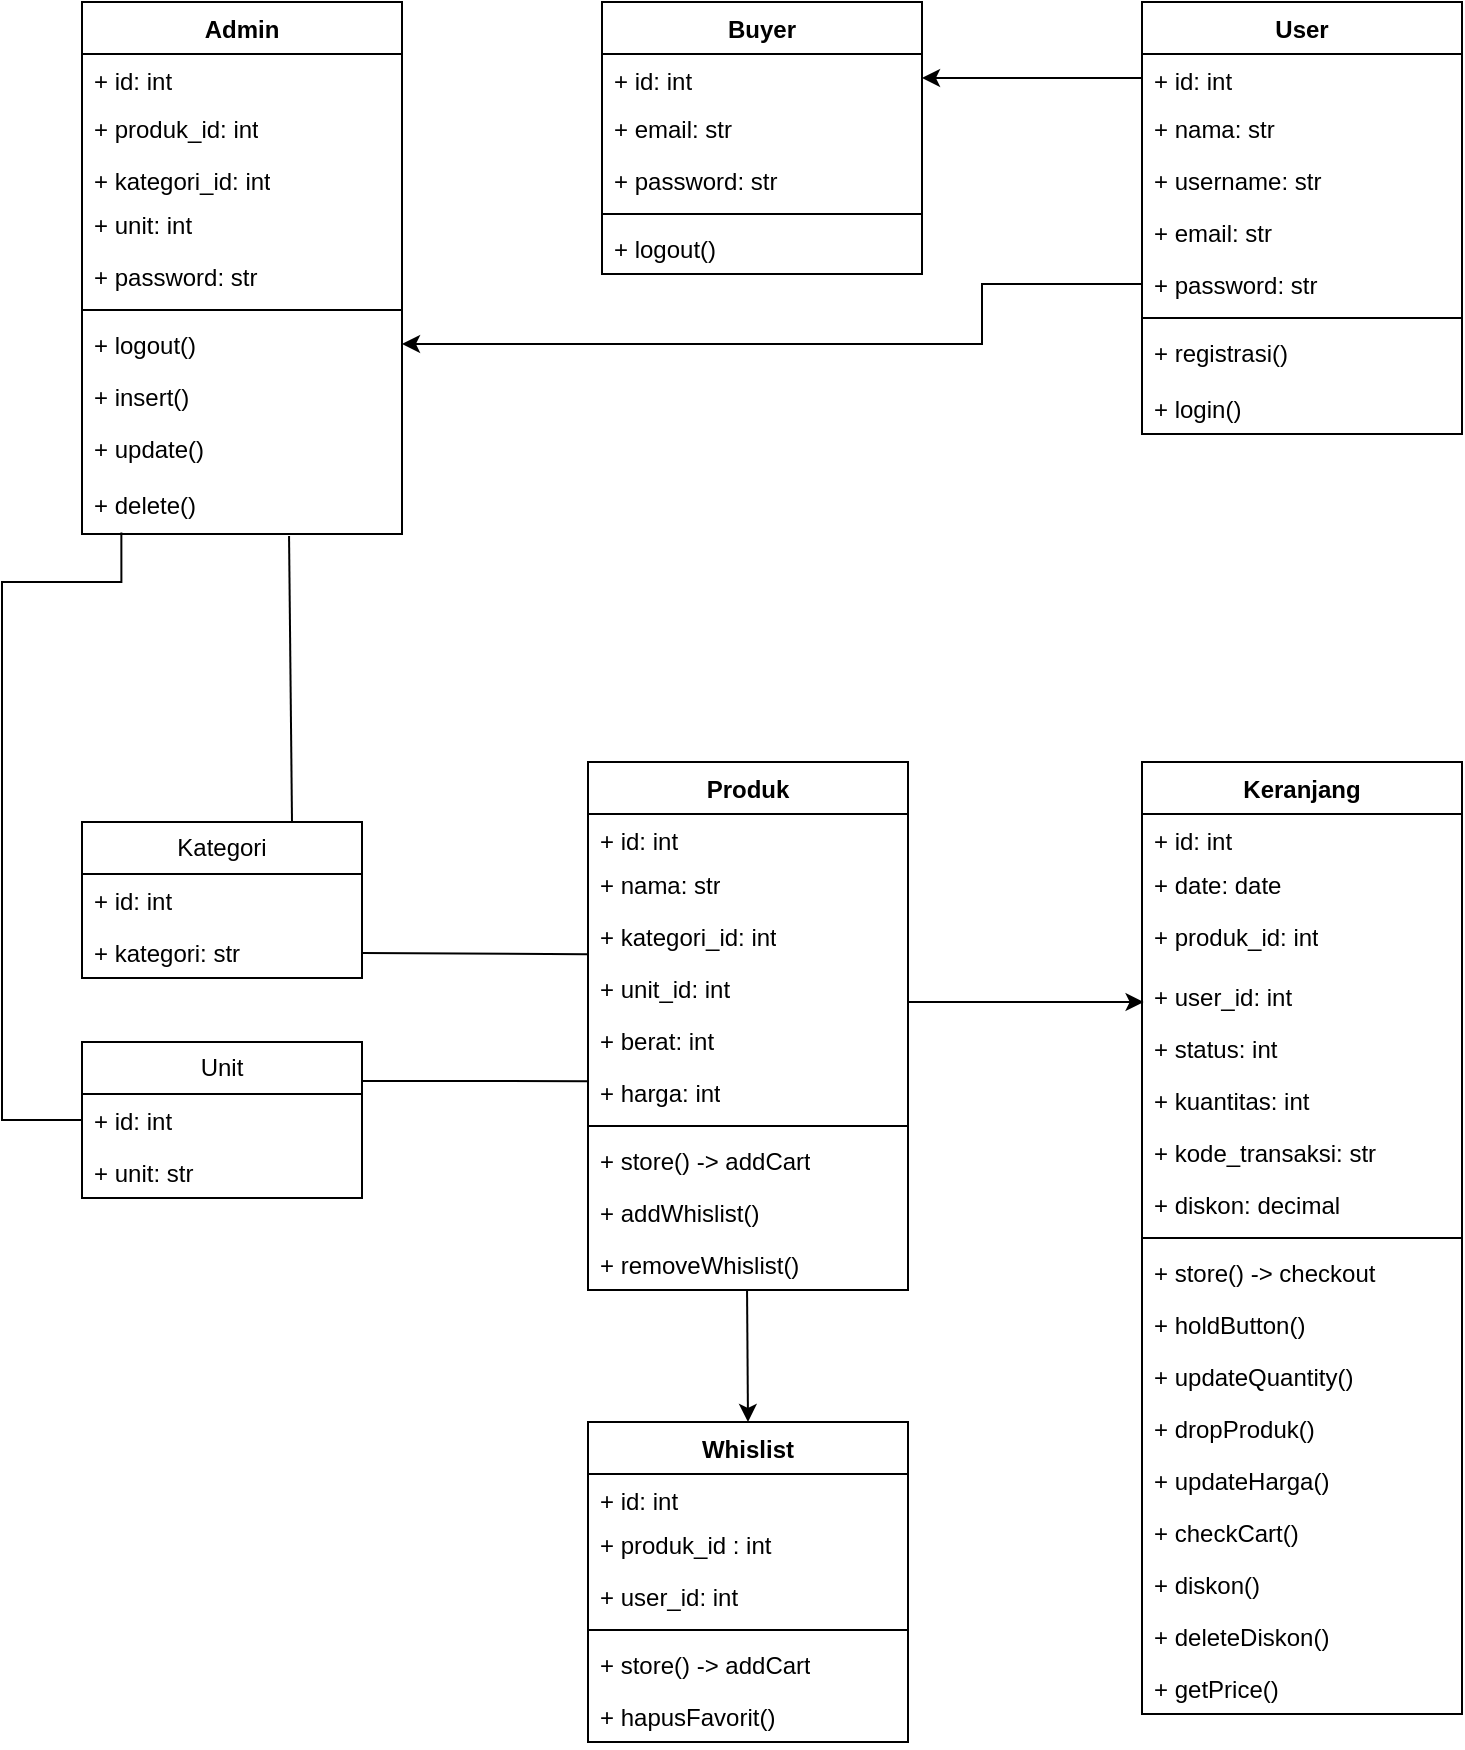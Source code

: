 <mxfile version="22.0.0" type="github">
  <diagram id="C5RBs43oDa-KdzZeNtuy" name="Page-1">
    <mxGraphModel dx="1734" dy="3258" grid="1" gridSize="10" guides="1" tooltips="1" connect="1" arrows="1" fold="1" page="1" pageScale="1" pageWidth="827" pageHeight="1169" math="0" shadow="0">
      <root>
        <mxCell id="WIyWlLk6GJQsqaUBKTNV-0" />
        <mxCell id="WIyWlLk6GJQsqaUBKTNV-1" parent="WIyWlLk6GJQsqaUBKTNV-0" />
        <mxCell id="mwWg8jiCZxlS7529xomd-0" value="Produk" style="swimlane;fontStyle=1;align=center;verticalAlign=top;childLayout=stackLayout;horizontal=1;startSize=26;horizontalStack=0;resizeParent=1;resizeParentMax=0;resizeLast=0;collapsible=1;marginBottom=0;whiteSpace=wrap;html=1;" vertex="1" parent="WIyWlLk6GJQsqaUBKTNV-1">
          <mxGeometry x="333" y="-1040" width="160" height="264" as="geometry" />
        </mxCell>
        <mxCell id="mwWg8jiCZxlS7529xomd-1" value="+ id: int" style="text;strokeColor=none;fillColor=none;align=left;verticalAlign=top;spacingLeft=4;spacingRight=4;overflow=hidden;rotatable=0;points=[[0,0.5],[1,0.5]];portConstraint=eastwest;whiteSpace=wrap;html=1;" vertex="1" parent="mwWg8jiCZxlS7529xomd-0">
          <mxGeometry y="26" width="160" height="22" as="geometry" />
        </mxCell>
        <mxCell id="mwWg8jiCZxlS7529xomd-4" value="+ nama: str" style="text;strokeColor=none;fillColor=none;align=left;verticalAlign=top;spacingLeft=4;spacingRight=4;overflow=hidden;rotatable=0;points=[[0,0.5],[1,0.5]];portConstraint=eastwest;whiteSpace=wrap;html=1;" vertex="1" parent="mwWg8jiCZxlS7529xomd-0">
          <mxGeometry y="48" width="160" height="26" as="geometry" />
        </mxCell>
        <mxCell id="mwWg8jiCZxlS7529xomd-5" value="+ kategori_id: int" style="text;strokeColor=none;fillColor=none;align=left;verticalAlign=top;spacingLeft=4;spacingRight=4;overflow=hidden;rotatable=0;points=[[0,0.5],[1,0.5]];portConstraint=eastwest;whiteSpace=wrap;html=1;" vertex="1" parent="mwWg8jiCZxlS7529xomd-0">
          <mxGeometry y="74" width="160" height="26" as="geometry" />
        </mxCell>
        <mxCell id="mwWg8jiCZxlS7529xomd-6" value="+ unit_id: int" style="text;strokeColor=none;fillColor=none;align=left;verticalAlign=top;spacingLeft=4;spacingRight=4;overflow=hidden;rotatable=0;points=[[0,0.5],[1,0.5]];portConstraint=eastwest;whiteSpace=wrap;html=1;" vertex="1" parent="mwWg8jiCZxlS7529xomd-0">
          <mxGeometry y="100" width="160" height="26" as="geometry" />
        </mxCell>
        <mxCell id="mwWg8jiCZxlS7529xomd-8" value="+ berat: int" style="text;strokeColor=none;fillColor=none;align=left;verticalAlign=top;spacingLeft=4;spacingRight=4;overflow=hidden;rotatable=0;points=[[0,0.5],[1,0.5]];portConstraint=eastwest;whiteSpace=wrap;html=1;" vertex="1" parent="mwWg8jiCZxlS7529xomd-0">
          <mxGeometry y="126" width="160" height="26" as="geometry" />
        </mxCell>
        <mxCell id="mwWg8jiCZxlS7529xomd-7" value="+ harga: int" style="text;strokeColor=none;fillColor=none;align=left;verticalAlign=top;spacingLeft=4;spacingRight=4;overflow=hidden;rotatable=0;points=[[0,0.5],[1,0.5]];portConstraint=eastwest;whiteSpace=wrap;html=1;" vertex="1" parent="mwWg8jiCZxlS7529xomd-0">
          <mxGeometry y="152" width="160" height="26" as="geometry" />
        </mxCell>
        <mxCell id="mwWg8jiCZxlS7529xomd-2" value="" style="line;strokeWidth=1;fillColor=none;align=left;verticalAlign=middle;spacingTop=-1;spacingLeft=3;spacingRight=3;rotatable=0;labelPosition=right;points=[];portConstraint=eastwest;strokeColor=inherit;" vertex="1" parent="mwWg8jiCZxlS7529xomd-0">
          <mxGeometry y="178" width="160" height="8" as="geometry" />
        </mxCell>
        <mxCell id="mwWg8jiCZxlS7529xomd-3" value="+ store() -&amp;gt; addCart" style="text;strokeColor=none;fillColor=none;align=left;verticalAlign=top;spacingLeft=4;spacingRight=4;overflow=hidden;rotatable=0;points=[[0,0.5],[1,0.5]];portConstraint=eastwest;whiteSpace=wrap;html=1;" vertex="1" parent="mwWg8jiCZxlS7529xomd-0">
          <mxGeometry y="186" width="160" height="26" as="geometry" />
        </mxCell>
        <mxCell id="mwWg8jiCZxlS7529xomd-9" value="+ addWhislist()" style="text;strokeColor=none;fillColor=none;align=left;verticalAlign=top;spacingLeft=4;spacingRight=4;overflow=hidden;rotatable=0;points=[[0,0.5],[1,0.5]];portConstraint=eastwest;whiteSpace=wrap;html=1;" vertex="1" parent="mwWg8jiCZxlS7529xomd-0">
          <mxGeometry y="212" width="160" height="26" as="geometry" />
        </mxCell>
        <mxCell id="mwWg8jiCZxlS7529xomd-10" value="+ removeWhislist()" style="text;strokeColor=none;fillColor=none;align=left;verticalAlign=top;spacingLeft=4;spacingRight=4;overflow=hidden;rotatable=0;points=[[0,0.5],[1,0.5]];portConstraint=eastwest;whiteSpace=wrap;html=1;" vertex="1" parent="mwWg8jiCZxlS7529xomd-0">
          <mxGeometry y="238" width="160" height="26" as="geometry" />
        </mxCell>
        <mxCell id="mwWg8jiCZxlS7529xomd-11" value="Keranjang" style="swimlane;fontStyle=1;align=center;verticalAlign=top;childLayout=stackLayout;horizontal=1;startSize=26;horizontalStack=0;resizeParent=1;resizeParentMax=0;resizeLast=0;collapsible=1;marginBottom=0;whiteSpace=wrap;html=1;" vertex="1" parent="WIyWlLk6GJQsqaUBKTNV-1">
          <mxGeometry x="610" y="-1040" width="160" height="476" as="geometry" />
        </mxCell>
        <mxCell id="mwWg8jiCZxlS7529xomd-12" value="+ id: int" style="text;strokeColor=none;fillColor=none;align=left;verticalAlign=top;spacingLeft=4;spacingRight=4;overflow=hidden;rotatable=0;points=[[0,0.5],[1,0.5]];portConstraint=eastwest;whiteSpace=wrap;html=1;" vertex="1" parent="mwWg8jiCZxlS7529xomd-11">
          <mxGeometry y="26" width="160" height="22" as="geometry" />
        </mxCell>
        <mxCell id="mwWg8jiCZxlS7529xomd-13" value="+ date: date" style="text;strokeColor=none;fillColor=none;align=left;verticalAlign=top;spacingLeft=4;spacingRight=4;overflow=hidden;rotatable=0;points=[[0,0.5],[1,0.5]];portConstraint=eastwest;whiteSpace=wrap;html=1;" vertex="1" parent="mwWg8jiCZxlS7529xomd-11">
          <mxGeometry y="48" width="160" height="26" as="geometry" />
        </mxCell>
        <mxCell id="mwWg8jiCZxlS7529xomd-14" value="+ produk_id: int" style="text;strokeColor=none;fillColor=none;align=left;verticalAlign=top;spacingLeft=4;spacingRight=4;overflow=hidden;rotatable=0;points=[[0,0.5],[1,0.5]];portConstraint=eastwest;whiteSpace=wrap;html=1;" vertex="1" parent="mwWg8jiCZxlS7529xomd-11">
          <mxGeometry y="74" width="160" height="30" as="geometry" />
        </mxCell>
        <mxCell id="mwWg8jiCZxlS7529xomd-15" value="+ user_id: int" style="text;strokeColor=none;fillColor=none;align=left;verticalAlign=top;spacingLeft=4;spacingRight=4;overflow=hidden;rotatable=0;points=[[0,0.5],[1,0.5]];portConstraint=eastwest;whiteSpace=wrap;html=1;" vertex="1" parent="mwWg8jiCZxlS7529xomd-11">
          <mxGeometry y="104" width="160" height="26" as="geometry" />
        </mxCell>
        <mxCell id="mwWg8jiCZxlS7529xomd-16" value="+ status: int" style="text;strokeColor=none;fillColor=none;align=left;verticalAlign=top;spacingLeft=4;spacingRight=4;overflow=hidden;rotatable=0;points=[[0,0.5],[1,0.5]];portConstraint=eastwest;whiteSpace=wrap;html=1;" vertex="1" parent="mwWg8jiCZxlS7529xomd-11">
          <mxGeometry y="130" width="160" height="26" as="geometry" />
        </mxCell>
        <mxCell id="mwWg8jiCZxlS7529xomd-17" value="+ kuantitas: int" style="text;strokeColor=none;fillColor=none;align=left;verticalAlign=top;spacingLeft=4;spacingRight=4;overflow=hidden;rotatable=0;points=[[0,0.5],[1,0.5]];portConstraint=eastwest;whiteSpace=wrap;html=1;" vertex="1" parent="mwWg8jiCZxlS7529xomd-11">
          <mxGeometry y="156" width="160" height="26" as="geometry" />
        </mxCell>
        <mxCell id="mwWg8jiCZxlS7529xomd-23" value="+ kode_transaksi: str" style="text;strokeColor=none;fillColor=none;align=left;verticalAlign=top;spacingLeft=4;spacingRight=4;overflow=hidden;rotatable=0;points=[[0,0.5],[1,0.5]];portConstraint=eastwest;whiteSpace=wrap;html=1;" vertex="1" parent="mwWg8jiCZxlS7529xomd-11">
          <mxGeometry y="182" width="160" height="26" as="geometry" />
        </mxCell>
        <mxCell id="mwWg8jiCZxlS7529xomd-24" value="+ diskon: decimal" style="text;strokeColor=none;fillColor=none;align=left;verticalAlign=top;spacingLeft=4;spacingRight=4;overflow=hidden;rotatable=0;points=[[0,0.5],[1,0.5]];portConstraint=eastwest;whiteSpace=wrap;html=1;" vertex="1" parent="mwWg8jiCZxlS7529xomd-11">
          <mxGeometry y="208" width="160" height="26" as="geometry" />
        </mxCell>
        <mxCell id="mwWg8jiCZxlS7529xomd-18" value="" style="line;strokeWidth=1;fillColor=none;align=left;verticalAlign=middle;spacingTop=-1;spacingLeft=3;spacingRight=3;rotatable=0;labelPosition=right;points=[];portConstraint=eastwest;strokeColor=inherit;" vertex="1" parent="mwWg8jiCZxlS7529xomd-11">
          <mxGeometry y="234" width="160" height="8" as="geometry" />
        </mxCell>
        <mxCell id="mwWg8jiCZxlS7529xomd-19" value="+ store() -&amp;gt; checkout" style="text;strokeColor=none;fillColor=none;align=left;verticalAlign=top;spacingLeft=4;spacingRight=4;overflow=hidden;rotatable=0;points=[[0,0.5],[1,0.5]];portConstraint=eastwest;whiteSpace=wrap;html=1;" vertex="1" parent="mwWg8jiCZxlS7529xomd-11">
          <mxGeometry y="242" width="160" height="26" as="geometry" />
        </mxCell>
        <mxCell id="mwWg8jiCZxlS7529xomd-20" value="+ holdButton()" style="text;strokeColor=none;fillColor=none;align=left;verticalAlign=top;spacingLeft=4;spacingRight=4;overflow=hidden;rotatable=0;points=[[0,0.5],[1,0.5]];portConstraint=eastwest;whiteSpace=wrap;html=1;" vertex="1" parent="mwWg8jiCZxlS7529xomd-11">
          <mxGeometry y="268" width="160" height="26" as="geometry" />
        </mxCell>
        <mxCell id="mwWg8jiCZxlS7529xomd-21" value="+ updateQuantity()" style="text;strokeColor=none;fillColor=none;align=left;verticalAlign=top;spacingLeft=4;spacingRight=4;overflow=hidden;rotatable=0;points=[[0,0.5],[1,0.5]];portConstraint=eastwest;whiteSpace=wrap;html=1;" vertex="1" parent="mwWg8jiCZxlS7529xomd-11">
          <mxGeometry y="294" width="160" height="26" as="geometry" />
        </mxCell>
        <mxCell id="mwWg8jiCZxlS7529xomd-25" value="+ dropProduk()" style="text;strokeColor=none;fillColor=none;align=left;verticalAlign=top;spacingLeft=4;spacingRight=4;overflow=hidden;rotatable=0;points=[[0,0.5],[1,0.5]];portConstraint=eastwest;whiteSpace=wrap;html=1;" vertex="1" parent="mwWg8jiCZxlS7529xomd-11">
          <mxGeometry y="320" width="160" height="26" as="geometry" />
        </mxCell>
        <mxCell id="mwWg8jiCZxlS7529xomd-26" value="+ updateHarga()" style="text;strokeColor=none;fillColor=none;align=left;verticalAlign=top;spacingLeft=4;spacingRight=4;overflow=hidden;rotatable=0;points=[[0,0.5],[1,0.5]];portConstraint=eastwest;whiteSpace=wrap;html=1;" vertex="1" parent="mwWg8jiCZxlS7529xomd-11">
          <mxGeometry y="346" width="160" height="26" as="geometry" />
        </mxCell>
        <mxCell id="mwWg8jiCZxlS7529xomd-27" value="+ checkCart()" style="text;strokeColor=none;fillColor=none;align=left;verticalAlign=top;spacingLeft=4;spacingRight=4;overflow=hidden;rotatable=0;points=[[0,0.5],[1,0.5]];portConstraint=eastwest;whiteSpace=wrap;html=1;" vertex="1" parent="mwWg8jiCZxlS7529xomd-11">
          <mxGeometry y="372" width="160" height="26" as="geometry" />
        </mxCell>
        <mxCell id="mwWg8jiCZxlS7529xomd-29" value="+ diskon()" style="text;strokeColor=none;fillColor=none;align=left;verticalAlign=top;spacingLeft=4;spacingRight=4;overflow=hidden;rotatable=0;points=[[0,0.5],[1,0.5]];portConstraint=eastwest;whiteSpace=wrap;html=1;" vertex="1" parent="mwWg8jiCZxlS7529xomd-11">
          <mxGeometry y="398" width="160" height="26" as="geometry" />
        </mxCell>
        <mxCell id="mwWg8jiCZxlS7529xomd-28" value="+ deleteDiskon()" style="text;strokeColor=none;fillColor=none;align=left;verticalAlign=top;spacingLeft=4;spacingRight=4;overflow=hidden;rotatable=0;points=[[0,0.5],[1,0.5]];portConstraint=eastwest;whiteSpace=wrap;html=1;" vertex="1" parent="mwWg8jiCZxlS7529xomd-11">
          <mxGeometry y="424" width="160" height="26" as="geometry" />
        </mxCell>
        <mxCell id="mwWg8jiCZxlS7529xomd-30" value="+ getPrice()" style="text;strokeColor=none;fillColor=none;align=left;verticalAlign=top;spacingLeft=4;spacingRight=4;overflow=hidden;rotatable=0;points=[[0,0.5],[1,0.5]];portConstraint=eastwest;whiteSpace=wrap;html=1;" vertex="1" parent="mwWg8jiCZxlS7529xomd-11">
          <mxGeometry y="450" width="160" height="26" as="geometry" />
        </mxCell>
        <mxCell id="mwWg8jiCZxlS7529xomd-31" value="Whislist" style="swimlane;fontStyle=1;align=center;verticalAlign=top;childLayout=stackLayout;horizontal=1;startSize=26;horizontalStack=0;resizeParent=1;resizeParentMax=0;resizeLast=0;collapsible=1;marginBottom=0;whiteSpace=wrap;html=1;" vertex="1" parent="WIyWlLk6GJQsqaUBKTNV-1">
          <mxGeometry x="333" y="-710" width="160" height="160" as="geometry" />
        </mxCell>
        <mxCell id="mwWg8jiCZxlS7529xomd-32" value="+ id: int" style="text;strokeColor=none;fillColor=none;align=left;verticalAlign=top;spacingLeft=4;spacingRight=4;overflow=hidden;rotatable=0;points=[[0,0.5],[1,0.5]];portConstraint=eastwest;whiteSpace=wrap;html=1;" vertex="1" parent="mwWg8jiCZxlS7529xomd-31">
          <mxGeometry y="26" width="160" height="22" as="geometry" />
        </mxCell>
        <mxCell id="mwWg8jiCZxlS7529xomd-33" value="+ produk_id : int" style="text;strokeColor=none;fillColor=none;align=left;verticalAlign=top;spacingLeft=4;spacingRight=4;overflow=hidden;rotatable=0;points=[[0,0.5],[1,0.5]];portConstraint=eastwest;whiteSpace=wrap;html=1;" vertex="1" parent="mwWg8jiCZxlS7529xomd-31">
          <mxGeometry y="48" width="160" height="26" as="geometry" />
        </mxCell>
        <mxCell id="mwWg8jiCZxlS7529xomd-34" value="+ user_id: int" style="text;strokeColor=none;fillColor=none;align=left;verticalAlign=top;spacingLeft=4;spacingRight=4;overflow=hidden;rotatable=0;points=[[0,0.5],[1,0.5]];portConstraint=eastwest;whiteSpace=wrap;html=1;" vertex="1" parent="mwWg8jiCZxlS7529xomd-31">
          <mxGeometry y="74" width="160" height="26" as="geometry" />
        </mxCell>
        <mxCell id="mwWg8jiCZxlS7529xomd-38" value="" style="line;strokeWidth=1;fillColor=none;align=left;verticalAlign=middle;spacingTop=-1;spacingLeft=3;spacingRight=3;rotatable=0;labelPosition=right;points=[];portConstraint=eastwest;strokeColor=inherit;" vertex="1" parent="mwWg8jiCZxlS7529xomd-31">
          <mxGeometry y="100" width="160" height="8" as="geometry" />
        </mxCell>
        <mxCell id="mwWg8jiCZxlS7529xomd-39" value="+ store() -&amp;gt; addCart" style="text;strokeColor=none;fillColor=none;align=left;verticalAlign=top;spacingLeft=4;spacingRight=4;overflow=hidden;rotatable=0;points=[[0,0.5],[1,0.5]];portConstraint=eastwest;whiteSpace=wrap;html=1;" vertex="1" parent="mwWg8jiCZxlS7529xomd-31">
          <mxGeometry y="108" width="160" height="26" as="geometry" />
        </mxCell>
        <mxCell id="mwWg8jiCZxlS7529xomd-40" value="+ hapusFavorit()" style="text;strokeColor=none;fillColor=none;align=left;verticalAlign=top;spacingLeft=4;spacingRight=4;overflow=hidden;rotatable=0;points=[[0,0.5],[1,0.5]];portConstraint=eastwest;whiteSpace=wrap;html=1;" vertex="1" parent="mwWg8jiCZxlS7529xomd-31">
          <mxGeometry y="134" width="160" height="26" as="geometry" />
        </mxCell>
        <mxCell id="mwWg8jiCZxlS7529xomd-50" value="Kategori" style="swimlane;fontStyle=0;childLayout=stackLayout;horizontal=1;startSize=26;fillColor=none;horizontalStack=0;resizeParent=1;resizeParentMax=0;resizeLast=0;collapsible=1;marginBottom=0;whiteSpace=wrap;html=1;" vertex="1" parent="WIyWlLk6GJQsqaUBKTNV-1">
          <mxGeometry x="80" y="-1010" width="140" height="78" as="geometry" />
        </mxCell>
        <mxCell id="mwWg8jiCZxlS7529xomd-51" value="+ id: int" style="text;strokeColor=none;fillColor=none;align=left;verticalAlign=top;spacingLeft=4;spacingRight=4;overflow=hidden;rotatable=0;points=[[0,0.5],[1,0.5]];portConstraint=eastwest;whiteSpace=wrap;html=1;" vertex="1" parent="mwWg8jiCZxlS7529xomd-50">
          <mxGeometry y="26" width="140" height="26" as="geometry" />
        </mxCell>
        <mxCell id="mwWg8jiCZxlS7529xomd-52" value="+ kategori: str" style="text;strokeColor=none;fillColor=none;align=left;verticalAlign=top;spacingLeft=4;spacingRight=4;overflow=hidden;rotatable=0;points=[[0,0.5],[1,0.5]];portConstraint=eastwest;whiteSpace=wrap;html=1;" vertex="1" parent="mwWg8jiCZxlS7529xomd-50">
          <mxGeometry y="52" width="140" height="26" as="geometry" />
        </mxCell>
        <mxCell id="mwWg8jiCZxlS7529xomd-111" style="edgeStyle=orthogonalEdgeStyle;shape=connector;rounded=0;orthogonalLoop=1;jettySize=auto;html=1;labelBackgroundColor=default;strokeColor=default;align=center;verticalAlign=middle;fontFamily=Helvetica;fontSize=11;fontColor=default;endArrow=none;entryX=0.123;entryY=0.973;entryDx=0;entryDy=0;entryPerimeter=0;endFill=0;exitX=0;exitY=0.5;exitDx=0;exitDy=0;" edge="1" parent="WIyWlLk6GJQsqaUBKTNV-1" source="mwWg8jiCZxlS7529xomd-54" target="mwWg8jiCZxlS7529xomd-90">
          <mxGeometry relative="1" as="geometry">
            <mxPoint x="60" y="-1152" as="targetPoint" />
            <mxPoint x="80" y="-703.0" as="sourcePoint" />
            <Array as="points">
              <mxPoint x="40" y="-861" />
              <mxPoint x="40" y="-1130" />
              <mxPoint x="100" y="-1130" />
            </Array>
          </mxGeometry>
        </mxCell>
        <mxCell id="mwWg8jiCZxlS7529xomd-54" value="Unit" style="swimlane;fontStyle=0;childLayout=stackLayout;horizontal=1;startSize=26;fillColor=none;horizontalStack=0;resizeParent=1;resizeParentMax=0;resizeLast=0;collapsible=1;marginBottom=0;whiteSpace=wrap;html=1;" vertex="1" parent="WIyWlLk6GJQsqaUBKTNV-1">
          <mxGeometry x="80" y="-900" width="140" height="78" as="geometry" />
        </mxCell>
        <mxCell id="mwWg8jiCZxlS7529xomd-55" value="+ id: int" style="text;strokeColor=none;fillColor=none;align=left;verticalAlign=top;spacingLeft=4;spacingRight=4;overflow=hidden;rotatable=0;points=[[0,0.5],[1,0.5]];portConstraint=eastwest;whiteSpace=wrap;html=1;" vertex="1" parent="mwWg8jiCZxlS7529xomd-54">
          <mxGeometry y="26" width="140" height="26" as="geometry" />
        </mxCell>
        <mxCell id="mwWg8jiCZxlS7529xomd-56" value="+ unit: str" style="text;strokeColor=none;fillColor=none;align=left;verticalAlign=top;spacingLeft=4;spacingRight=4;overflow=hidden;rotatable=0;points=[[0,0.5],[1,0.5]];portConstraint=eastwest;whiteSpace=wrap;html=1;" vertex="1" parent="mwWg8jiCZxlS7529xomd-54">
          <mxGeometry y="52" width="140" height="26" as="geometry" />
        </mxCell>
        <mxCell id="mwWg8jiCZxlS7529xomd-69" value="User" style="swimlane;fontStyle=1;align=center;verticalAlign=top;childLayout=stackLayout;horizontal=1;startSize=26;horizontalStack=0;resizeParent=1;resizeParentMax=0;resizeLast=0;collapsible=1;marginBottom=0;whiteSpace=wrap;html=1;" vertex="1" parent="WIyWlLk6GJQsqaUBKTNV-1">
          <mxGeometry x="610" y="-1420" width="160" height="216" as="geometry" />
        </mxCell>
        <mxCell id="mwWg8jiCZxlS7529xomd-70" value="+ id: int" style="text;strokeColor=none;fillColor=none;align=left;verticalAlign=top;spacingLeft=4;spacingRight=4;overflow=hidden;rotatable=0;points=[[0,0.5],[1,0.5]];portConstraint=eastwest;whiteSpace=wrap;html=1;" vertex="1" parent="mwWg8jiCZxlS7529xomd-69">
          <mxGeometry y="26" width="160" height="24" as="geometry" />
        </mxCell>
        <mxCell id="mwWg8jiCZxlS7529xomd-71" value="+ nama: str&amp;nbsp;" style="text;strokeColor=none;fillColor=none;align=left;verticalAlign=top;spacingLeft=4;spacingRight=4;overflow=hidden;rotatable=0;points=[[0,0.5],[1,0.5]];portConstraint=eastwest;whiteSpace=wrap;html=1;" vertex="1" parent="mwWg8jiCZxlS7529xomd-69">
          <mxGeometry y="50" width="160" height="26" as="geometry" />
        </mxCell>
        <mxCell id="mwWg8jiCZxlS7529xomd-77" value="+ username: str&amp;nbsp;" style="text;strokeColor=none;fillColor=none;align=left;verticalAlign=top;spacingLeft=4;spacingRight=4;overflow=hidden;rotatable=0;points=[[0,0.5],[1,0.5]];portConstraint=eastwest;whiteSpace=wrap;html=1;" vertex="1" parent="mwWg8jiCZxlS7529xomd-69">
          <mxGeometry y="76" width="160" height="26" as="geometry" />
        </mxCell>
        <mxCell id="mwWg8jiCZxlS7529xomd-72" value="+ email: str" style="text;strokeColor=none;fillColor=none;align=left;verticalAlign=top;spacingLeft=4;spacingRight=4;overflow=hidden;rotatable=0;points=[[0,0.5],[1,0.5]];portConstraint=eastwest;whiteSpace=wrap;html=1;" vertex="1" parent="mwWg8jiCZxlS7529xomd-69">
          <mxGeometry y="102" width="160" height="26" as="geometry" />
        </mxCell>
        <mxCell id="mwWg8jiCZxlS7529xomd-76" value="+ password: str" style="text;strokeColor=none;fillColor=none;align=left;verticalAlign=top;spacingLeft=4;spacingRight=4;overflow=hidden;rotatable=0;points=[[0,0.5],[1,0.5]];portConstraint=eastwest;whiteSpace=wrap;html=1;" vertex="1" parent="mwWg8jiCZxlS7529xomd-69">
          <mxGeometry y="128" width="160" height="26" as="geometry" />
        </mxCell>
        <mxCell id="mwWg8jiCZxlS7529xomd-73" value="" style="line;strokeWidth=1;fillColor=none;align=left;verticalAlign=middle;spacingTop=-1;spacingLeft=3;spacingRight=3;rotatable=0;labelPosition=right;points=[];portConstraint=eastwest;strokeColor=inherit;" vertex="1" parent="mwWg8jiCZxlS7529xomd-69">
          <mxGeometry y="154" width="160" height="8" as="geometry" />
        </mxCell>
        <mxCell id="mwWg8jiCZxlS7529xomd-75" value="+ registrasi()" style="text;strokeColor=none;fillColor=none;align=left;verticalAlign=top;spacingLeft=4;spacingRight=4;overflow=hidden;rotatable=0;points=[[0,0.5],[1,0.5]];portConstraint=eastwest;whiteSpace=wrap;html=1;" vertex="1" parent="mwWg8jiCZxlS7529xomd-69">
          <mxGeometry y="162" width="160" height="28" as="geometry" />
        </mxCell>
        <mxCell id="mwWg8jiCZxlS7529xomd-74" value="+ login()" style="text;strokeColor=none;fillColor=none;align=left;verticalAlign=top;spacingLeft=4;spacingRight=4;overflow=hidden;rotatable=0;points=[[0,0.5],[1,0.5]];portConstraint=eastwest;whiteSpace=wrap;html=1;" vertex="1" parent="mwWg8jiCZxlS7529xomd-69">
          <mxGeometry y="190" width="160" height="26" as="geometry" />
        </mxCell>
        <mxCell id="mwWg8jiCZxlS7529xomd-80" value="Admin" style="swimlane;fontStyle=1;align=center;verticalAlign=top;childLayout=stackLayout;horizontal=1;startSize=26;horizontalStack=0;resizeParent=1;resizeParentMax=0;resizeLast=0;collapsible=1;marginBottom=0;whiteSpace=wrap;html=1;" vertex="1" parent="WIyWlLk6GJQsqaUBKTNV-1">
          <mxGeometry x="80" y="-1420" width="160" height="266" as="geometry" />
        </mxCell>
        <mxCell id="mwWg8jiCZxlS7529xomd-81" value="+ id: int" style="text;strokeColor=none;fillColor=none;align=left;verticalAlign=top;spacingLeft=4;spacingRight=4;overflow=hidden;rotatable=0;points=[[0,0.5],[1,0.5]];portConstraint=eastwest;whiteSpace=wrap;html=1;" vertex="1" parent="mwWg8jiCZxlS7529xomd-80">
          <mxGeometry y="26" width="160" height="24" as="geometry" />
        </mxCell>
        <mxCell id="mwWg8jiCZxlS7529xomd-82" value="+ produk_id: int" style="text;strokeColor=none;fillColor=none;align=left;verticalAlign=top;spacingLeft=4;spacingRight=4;overflow=hidden;rotatable=0;points=[[0,0.5],[1,0.5]];portConstraint=eastwest;whiteSpace=wrap;html=1;" vertex="1" parent="mwWg8jiCZxlS7529xomd-80">
          <mxGeometry y="50" width="160" height="26" as="geometry" />
        </mxCell>
        <mxCell id="mwWg8jiCZxlS7529xomd-83" value="+ kategori_id: int" style="text;strokeColor=none;fillColor=none;align=left;verticalAlign=top;spacingLeft=4;spacingRight=4;overflow=hidden;rotatable=0;points=[[0,0.5],[1,0.5]];portConstraint=eastwest;whiteSpace=wrap;html=1;" vertex="1" parent="mwWg8jiCZxlS7529xomd-80">
          <mxGeometry y="76" width="160" height="22" as="geometry" />
        </mxCell>
        <mxCell id="mwWg8jiCZxlS7529xomd-84" value="+ unit: int" style="text;strokeColor=none;fillColor=none;align=left;verticalAlign=top;spacingLeft=4;spacingRight=4;overflow=hidden;rotatable=0;points=[[0,0.5],[1,0.5]];portConstraint=eastwest;whiteSpace=wrap;html=1;" vertex="1" parent="mwWg8jiCZxlS7529xomd-80">
          <mxGeometry y="98" width="160" height="26" as="geometry" />
        </mxCell>
        <mxCell id="mwWg8jiCZxlS7529xomd-85" value="+ password: str" style="text;strokeColor=none;fillColor=none;align=left;verticalAlign=top;spacingLeft=4;spacingRight=4;overflow=hidden;rotatable=0;points=[[0,0.5],[1,0.5]];portConstraint=eastwest;whiteSpace=wrap;html=1;" vertex="1" parent="mwWg8jiCZxlS7529xomd-80">
          <mxGeometry y="124" width="160" height="26" as="geometry" />
        </mxCell>
        <mxCell id="mwWg8jiCZxlS7529xomd-86" value="" style="line;strokeWidth=1;fillColor=none;align=left;verticalAlign=middle;spacingTop=-1;spacingLeft=3;spacingRight=3;rotatable=0;labelPosition=right;points=[];portConstraint=eastwest;strokeColor=inherit;" vertex="1" parent="mwWg8jiCZxlS7529xomd-80">
          <mxGeometry y="150" width="160" height="8" as="geometry" />
        </mxCell>
        <mxCell id="mwWg8jiCZxlS7529xomd-87" value="+ logout()" style="text;strokeColor=none;fillColor=none;align=left;verticalAlign=top;spacingLeft=4;spacingRight=4;overflow=hidden;rotatable=0;points=[[0,0.5],[1,0.5]];portConstraint=eastwest;whiteSpace=wrap;html=1;" vertex="1" parent="mwWg8jiCZxlS7529xomd-80">
          <mxGeometry y="158" width="160" height="26" as="geometry" />
        </mxCell>
        <mxCell id="mwWg8jiCZxlS7529xomd-128" value="+ insert()" style="text;strokeColor=none;fillColor=none;align=left;verticalAlign=top;spacingLeft=4;spacingRight=4;overflow=hidden;rotatable=0;points=[[0,0.5],[1,0.5]];portConstraint=eastwest;whiteSpace=wrap;html=1;" vertex="1" parent="mwWg8jiCZxlS7529xomd-80">
          <mxGeometry y="184" width="160" height="26" as="geometry" />
        </mxCell>
        <mxCell id="mwWg8jiCZxlS7529xomd-89" value="+ update()" style="text;strokeColor=none;fillColor=none;align=left;verticalAlign=top;spacingLeft=4;spacingRight=4;overflow=hidden;rotatable=0;points=[[0,0.5],[1,0.5]];portConstraint=eastwest;whiteSpace=wrap;html=1;" vertex="1" parent="mwWg8jiCZxlS7529xomd-80">
          <mxGeometry y="210" width="160" height="28" as="geometry" />
        </mxCell>
        <mxCell id="mwWg8jiCZxlS7529xomd-90" value="+ delete()" style="text;strokeColor=none;fillColor=none;align=left;verticalAlign=top;spacingLeft=4;spacingRight=4;overflow=hidden;rotatable=0;points=[[0,0.5],[1,0.5]];portConstraint=eastwest;whiteSpace=wrap;html=1;" vertex="1" parent="mwWg8jiCZxlS7529xomd-80">
          <mxGeometry y="238" width="160" height="28" as="geometry" />
        </mxCell>
        <mxCell id="mwWg8jiCZxlS7529xomd-91" value="Buyer" style="swimlane;fontStyle=1;align=center;verticalAlign=top;childLayout=stackLayout;horizontal=1;startSize=26;horizontalStack=0;resizeParent=1;resizeParentMax=0;resizeLast=0;collapsible=1;marginBottom=0;whiteSpace=wrap;html=1;" vertex="1" parent="WIyWlLk6GJQsqaUBKTNV-1">
          <mxGeometry x="340" y="-1420" width="160" height="136" as="geometry" />
        </mxCell>
        <mxCell id="mwWg8jiCZxlS7529xomd-92" value="+ id: int" style="text;strokeColor=none;fillColor=none;align=left;verticalAlign=top;spacingLeft=4;spacingRight=4;overflow=hidden;rotatable=0;points=[[0,0.5],[1,0.5]];portConstraint=eastwest;whiteSpace=wrap;html=1;" vertex="1" parent="mwWg8jiCZxlS7529xomd-91">
          <mxGeometry y="26" width="160" height="24" as="geometry" />
        </mxCell>
        <mxCell id="mwWg8jiCZxlS7529xomd-95" value="+ email: str" style="text;strokeColor=none;fillColor=none;align=left;verticalAlign=top;spacingLeft=4;spacingRight=4;overflow=hidden;rotatable=0;points=[[0,0.5],[1,0.5]];portConstraint=eastwest;whiteSpace=wrap;html=1;" vertex="1" parent="mwWg8jiCZxlS7529xomd-91">
          <mxGeometry y="50" width="160" height="26" as="geometry" />
        </mxCell>
        <mxCell id="mwWg8jiCZxlS7529xomd-96" value="+ password: str" style="text;strokeColor=none;fillColor=none;align=left;verticalAlign=top;spacingLeft=4;spacingRight=4;overflow=hidden;rotatable=0;points=[[0,0.5],[1,0.5]];portConstraint=eastwest;whiteSpace=wrap;html=1;" vertex="1" parent="mwWg8jiCZxlS7529xomd-91">
          <mxGeometry y="76" width="160" height="26" as="geometry" />
        </mxCell>
        <mxCell id="mwWg8jiCZxlS7529xomd-97" value="" style="line;strokeWidth=1;fillColor=none;align=left;verticalAlign=middle;spacingTop=-1;spacingLeft=3;spacingRight=3;rotatable=0;labelPosition=right;points=[];portConstraint=eastwest;strokeColor=inherit;" vertex="1" parent="mwWg8jiCZxlS7529xomd-91">
          <mxGeometry y="102" width="160" height="8" as="geometry" />
        </mxCell>
        <mxCell id="mwWg8jiCZxlS7529xomd-99" value="+ logout()" style="text;strokeColor=none;fillColor=none;align=left;verticalAlign=top;spacingLeft=4;spacingRight=4;overflow=hidden;rotatable=0;points=[[0,0.5],[1,0.5]];portConstraint=eastwest;whiteSpace=wrap;html=1;" vertex="1" parent="mwWg8jiCZxlS7529xomd-91">
          <mxGeometry y="110" width="160" height="26" as="geometry" />
        </mxCell>
        <mxCell id="mwWg8jiCZxlS7529xomd-108" style="edgeStyle=orthogonalEdgeStyle;shape=connector;rounded=0;orthogonalLoop=1;jettySize=auto;html=1;exitX=1;exitY=0.25;exitDx=0;exitDy=0;entryX=0.001;entryY=0.294;entryDx=0;entryDy=0;entryPerimeter=0;labelBackgroundColor=default;strokeColor=default;align=center;verticalAlign=middle;fontFamily=Helvetica;fontSize=11;fontColor=default;endArrow=none;endFill=0;" edge="1" parent="WIyWlLk6GJQsqaUBKTNV-1" source="mwWg8jiCZxlS7529xomd-54" target="mwWg8jiCZxlS7529xomd-7">
          <mxGeometry relative="1" as="geometry" />
        </mxCell>
        <mxCell id="mwWg8jiCZxlS7529xomd-110" style="shape=connector;rounded=0;orthogonalLoop=1;jettySize=auto;html=1;exitX=0.75;exitY=0;exitDx=0;exitDy=0;labelBackgroundColor=default;strokeColor=default;align=center;verticalAlign=middle;fontFamily=Helvetica;fontSize=11;fontColor=default;endArrow=none;entryX=0.647;entryY=1.037;entryDx=0;entryDy=0;entryPerimeter=0;endFill=0;" edge="1" parent="WIyWlLk6GJQsqaUBKTNV-1" source="mwWg8jiCZxlS7529xomd-50" target="mwWg8jiCZxlS7529xomd-90">
          <mxGeometry relative="1" as="geometry">
            <mxPoint x="190" y="-1120" as="targetPoint" />
          </mxGeometry>
        </mxCell>
        <mxCell id="mwWg8jiCZxlS7529xomd-126" style="shape=connector;rounded=0;orthogonalLoop=1;jettySize=auto;html=1;exitX=0;exitY=0.5;exitDx=0;exitDy=0;entryX=1;entryY=0.5;entryDx=0;entryDy=0;labelBackgroundColor=default;strokeColor=default;align=center;verticalAlign=middle;fontFamily=Helvetica;fontSize=11;fontColor=default;endArrow=classic;" edge="1" parent="WIyWlLk6GJQsqaUBKTNV-1" source="mwWg8jiCZxlS7529xomd-70" target="mwWg8jiCZxlS7529xomd-92">
          <mxGeometry relative="1" as="geometry" />
        </mxCell>
        <mxCell id="mwWg8jiCZxlS7529xomd-127" style="edgeStyle=orthogonalEdgeStyle;shape=connector;rounded=0;orthogonalLoop=1;jettySize=auto;html=1;entryX=1;entryY=0.5;entryDx=0;entryDy=0;labelBackgroundColor=default;strokeColor=default;align=center;verticalAlign=middle;fontFamily=Helvetica;fontSize=11;fontColor=default;endArrow=classic;exitX=0;exitY=0.5;exitDx=0;exitDy=0;" edge="1" parent="WIyWlLk6GJQsqaUBKTNV-1" source="mwWg8jiCZxlS7529xomd-76" target="mwWg8jiCZxlS7529xomd-87">
          <mxGeometry relative="1" as="geometry">
            <mxPoint x="590" y="-1249" as="sourcePoint" />
            <Array as="points">
              <mxPoint x="530" y="-1279" />
              <mxPoint x="530" y="-1249" />
            </Array>
          </mxGeometry>
        </mxCell>
        <mxCell id="mwWg8jiCZxlS7529xomd-129" style="shape=connector;rounded=0;orthogonalLoop=1;jettySize=auto;html=1;exitX=0.497;exitY=0.994;exitDx=0;exitDy=0;entryX=0.5;entryY=0;entryDx=0;entryDy=0;labelBackgroundColor=default;strokeColor=default;align=center;verticalAlign=middle;fontFamily=Helvetica;fontSize=11;fontColor=default;endArrow=classic;exitPerimeter=0;" edge="1" parent="WIyWlLk6GJQsqaUBKTNV-1" source="mwWg8jiCZxlS7529xomd-10" target="mwWg8jiCZxlS7529xomd-31">
          <mxGeometry relative="1" as="geometry" />
        </mxCell>
        <mxCell id="mwWg8jiCZxlS7529xomd-130" style="edgeStyle=orthogonalEdgeStyle;shape=connector;rounded=0;orthogonalLoop=1;jettySize=auto;html=1;entryX=0.005;entryY=0.65;entryDx=0;entryDy=0;labelBackgroundColor=default;strokeColor=default;align=center;verticalAlign=middle;fontFamily=Helvetica;fontSize=11;fontColor=default;endArrow=classic;entryPerimeter=0;" edge="1" parent="WIyWlLk6GJQsqaUBKTNV-1" target="mwWg8jiCZxlS7529xomd-15">
          <mxGeometry relative="1" as="geometry">
            <mxPoint x="493" y="-920" as="sourcePoint" />
            <Array as="points">
              <mxPoint x="493" y="-920" />
              <mxPoint x="611" y="-920" />
            </Array>
          </mxGeometry>
        </mxCell>
        <mxCell id="mwWg8jiCZxlS7529xomd-181" value="" style="shape=connector;rounded=0;orthogonalLoop=1;jettySize=auto;html=1;labelBackgroundColor=default;strokeColor=default;align=center;verticalAlign=middle;fontFamily=Helvetica;fontSize=11;fontColor=default;endArrow=none;entryX=-0.002;entryY=0.853;entryDx=0;entryDy=0;entryPerimeter=0;endFill=0;" edge="1" parent="WIyWlLk6GJQsqaUBKTNV-1" source="mwWg8jiCZxlS7529xomd-52" target="mwWg8jiCZxlS7529xomd-5">
          <mxGeometry relative="1" as="geometry" />
        </mxCell>
      </root>
    </mxGraphModel>
  </diagram>
</mxfile>

